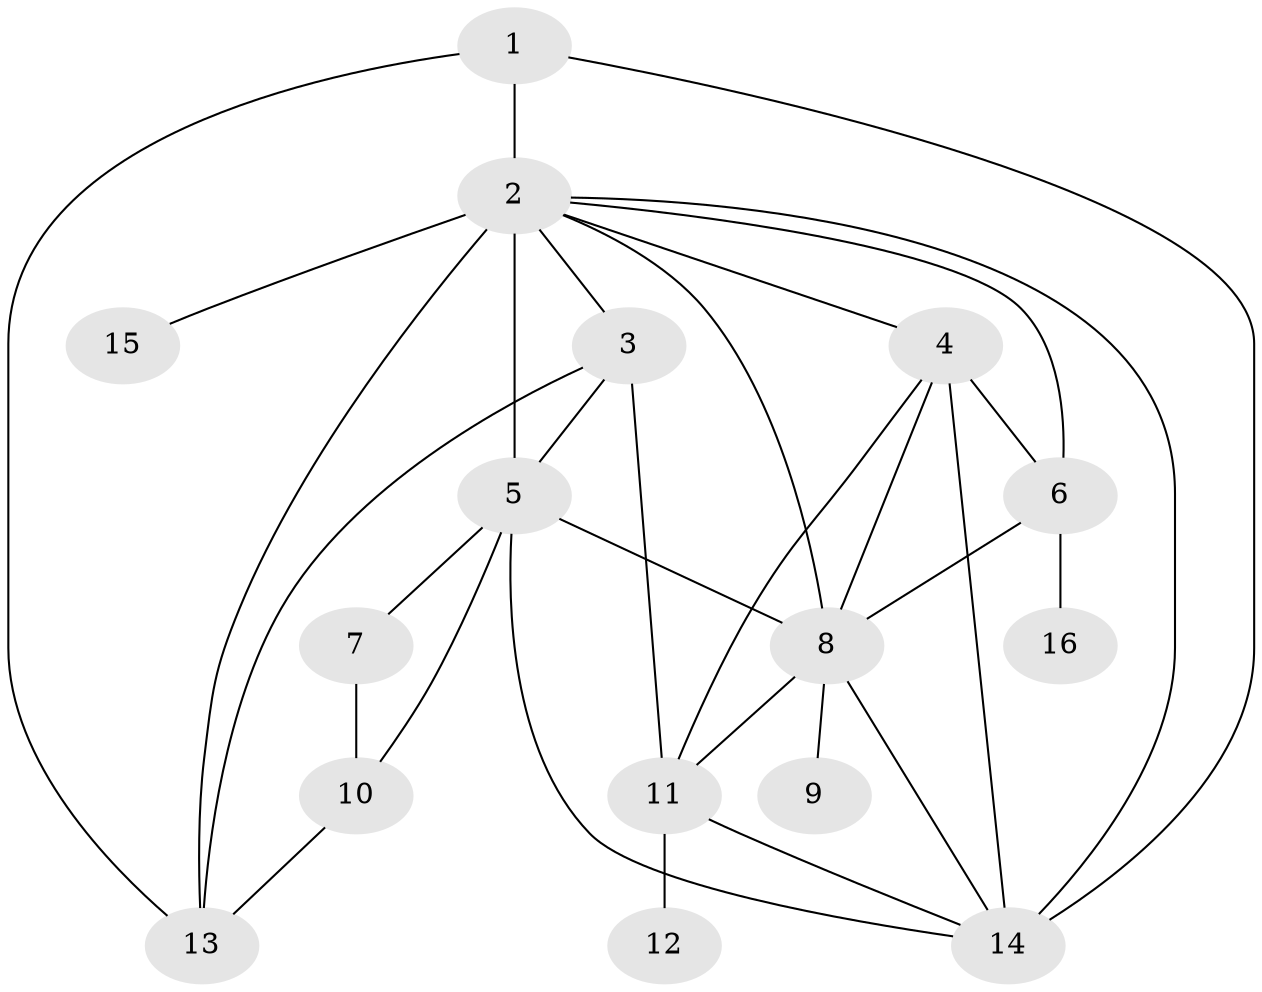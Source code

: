// original degree distribution, {4: 0.0784313725490196, 12: 0.0392156862745098, 2: 0.23529411764705882, 14: 0.0196078431372549, 1: 0.37254901960784315, 5: 0.0784313725490196, 7: 0.0196078431372549, 8: 0.0196078431372549, 3: 0.11764705882352941, 6: 0.0196078431372549}
// Generated by graph-tools (version 1.1) at 2025/50/03/04/25 22:50:28]
// undirected, 16 vertices, 31 edges
graph export_dot {
  node [color=gray90,style=filled];
  1;
  2;
  3;
  4;
  5;
  6;
  7;
  8;
  9;
  10;
  11;
  12;
  13;
  14;
  15;
  16;
  1 -- 2 [weight=1.0];
  1 -- 13 [weight=1.0];
  1 -- 14 [weight=1.0];
  2 -- 3 [weight=1.0];
  2 -- 4 [weight=1.0];
  2 -- 5 [weight=5.0];
  2 -- 6 [weight=1.0];
  2 -- 8 [weight=1.0];
  2 -- 13 [weight=1.0];
  2 -- 14 [weight=2.0];
  2 -- 15 [weight=1.0];
  3 -- 5 [weight=1.0];
  3 -- 11 [weight=1.0];
  3 -- 13 [weight=1.0];
  4 -- 6 [weight=6.0];
  4 -- 8 [weight=3.0];
  4 -- 11 [weight=1.0];
  4 -- 14 [weight=1.0];
  5 -- 7 [weight=1.0];
  5 -- 8 [weight=2.0];
  5 -- 10 [weight=1.0];
  5 -- 14 [weight=1.0];
  6 -- 8 [weight=1.0];
  6 -- 16 [weight=1.0];
  7 -- 10 [weight=1.0];
  8 -- 9 [weight=1.0];
  8 -- 11 [weight=1.0];
  8 -- 14 [weight=1.0];
  10 -- 13 [weight=1.0];
  11 -- 12 [weight=1.0];
  11 -- 14 [weight=1.0];
}
